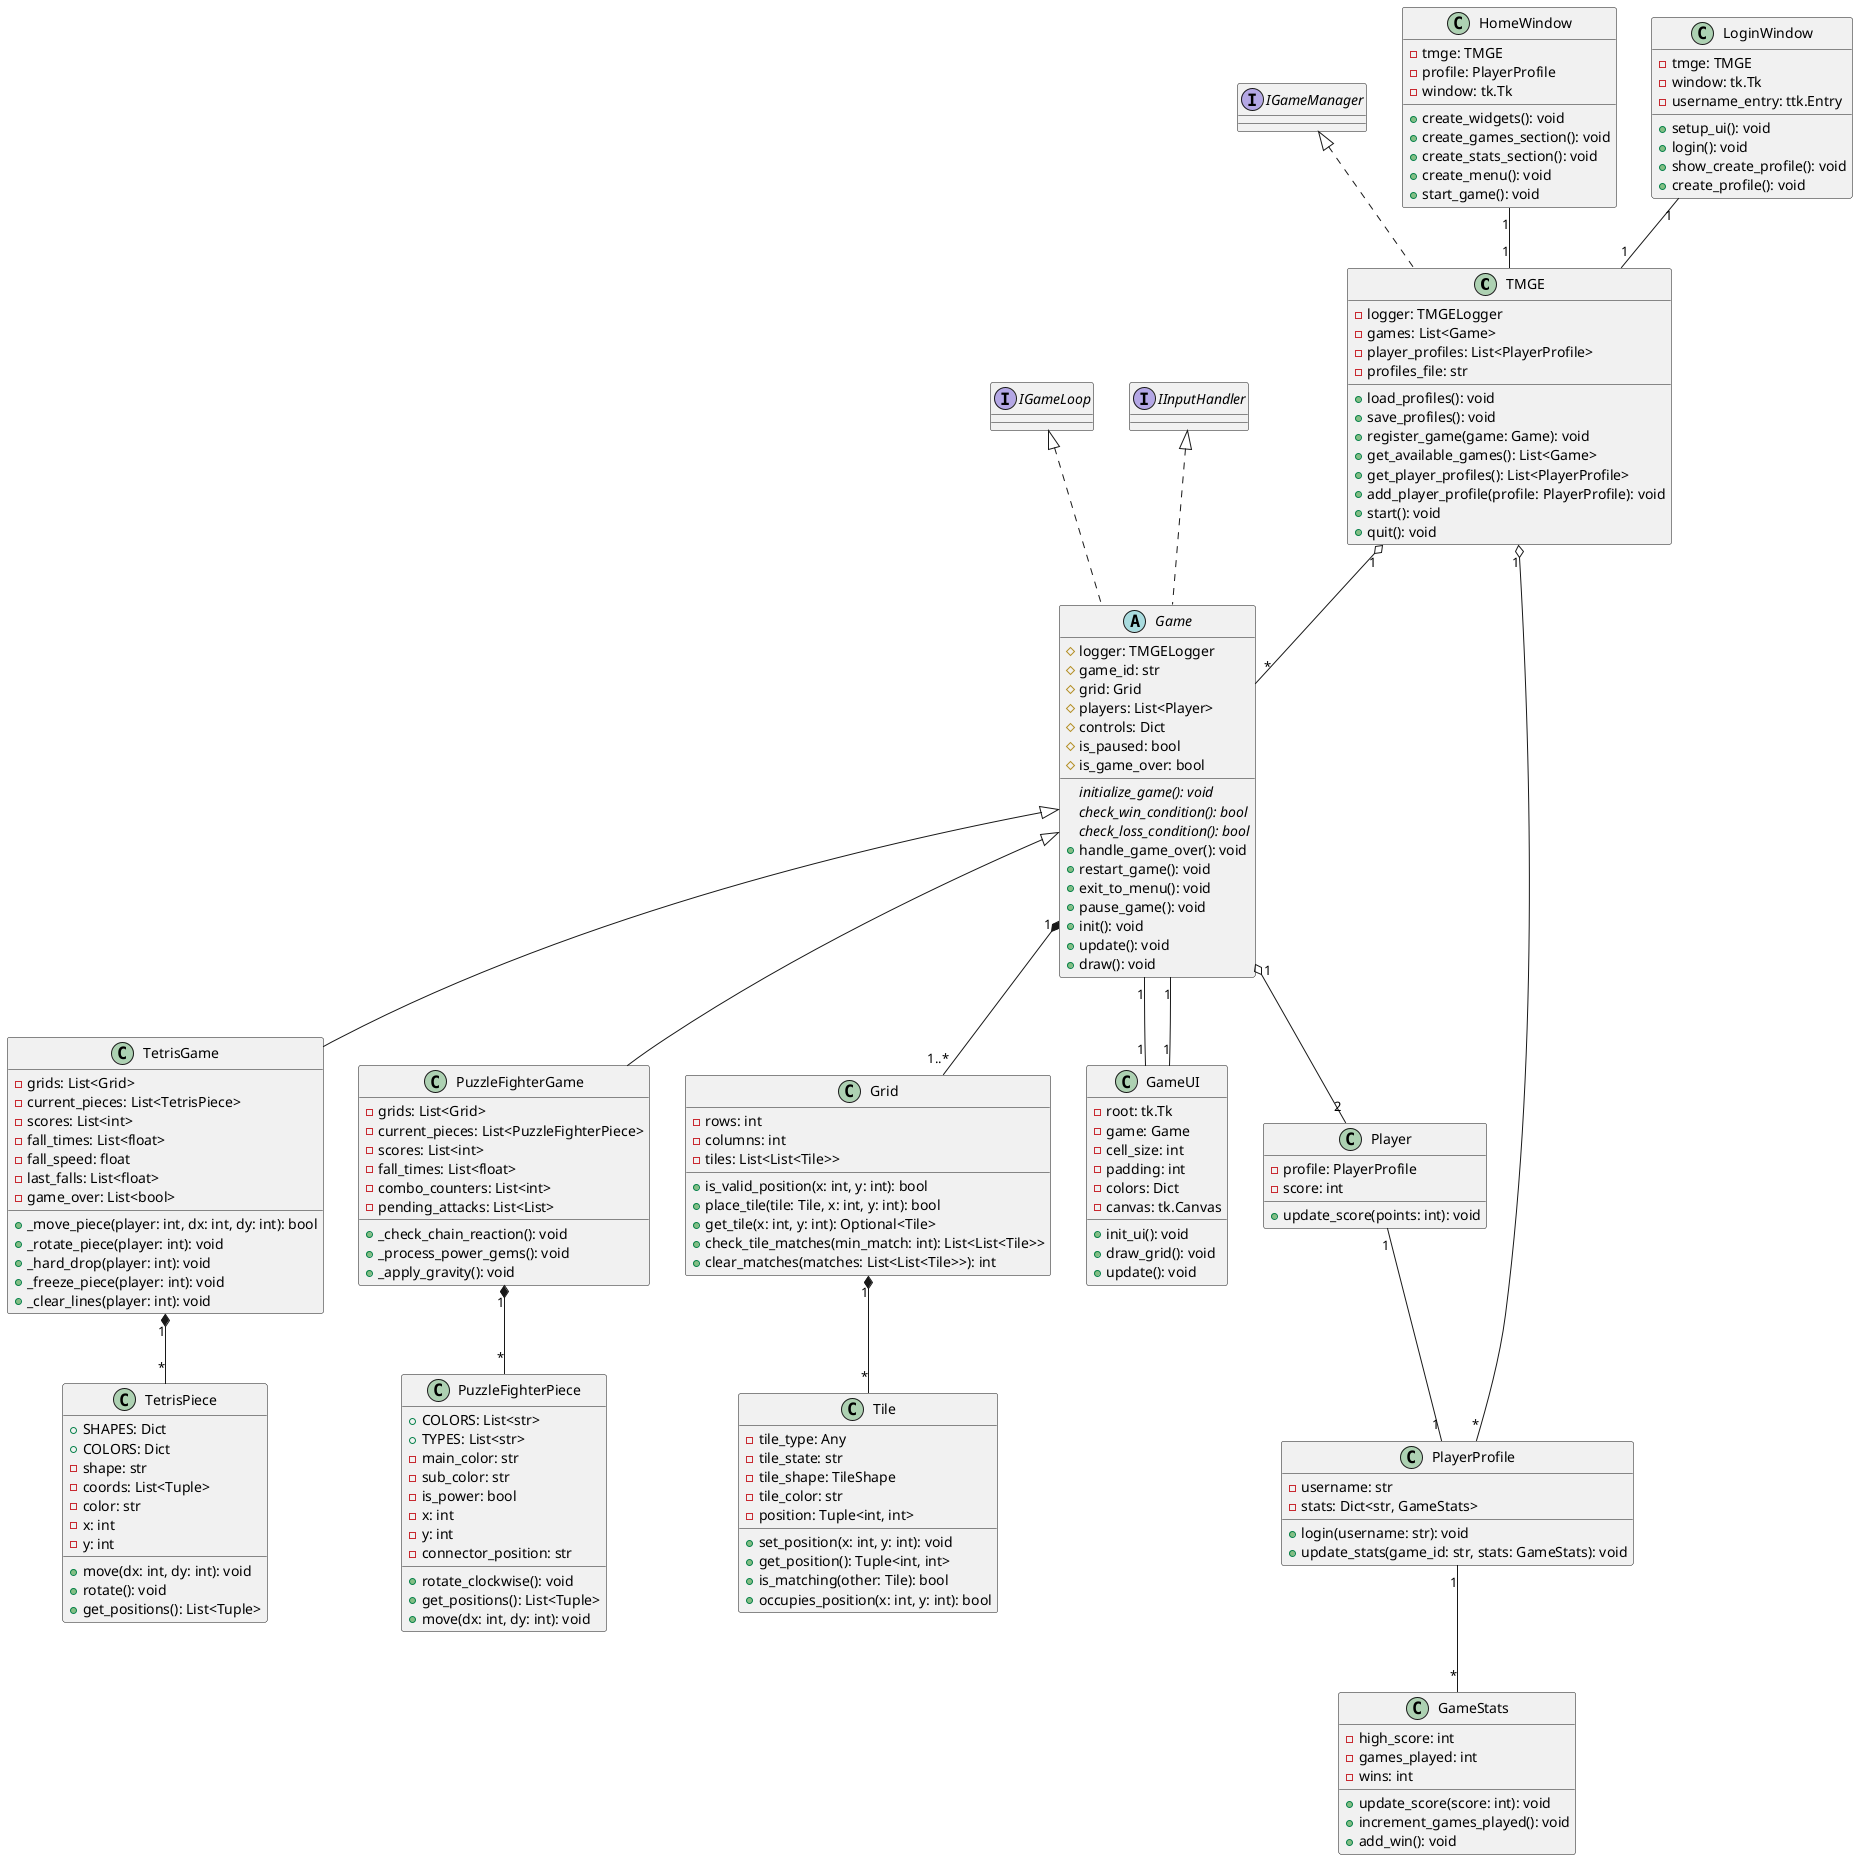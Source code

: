 @startuml
' --- Core Game Management ---
class TMGE implements IGameManager {
    -logger: TMGELogger
    -games: List<Game>
    -player_profiles: List<PlayerProfile>
    -profiles_file: str
    +load_profiles(): void
    +save_profiles(): void
    +register_game(game: Game): void
    +get_available_games(): List<Game>
    +get_player_profiles(): List<PlayerProfile>
    +add_player_profile(profile: PlayerProfile): void
    +start(): void
    +quit(): void
}

' --- Games ---
abstract class Game implements IGameLoop, IInputHandler {
    #logger: TMGELogger
    #game_id: str
    #grid: Grid
    #players: List<Player>
    #controls: Dict
    #is_paused: bool
    #is_game_over: bool
    {abstract} initialize_game(): void
    {abstract} check_win_condition(): bool
    {abstract} check_loss_condition(): bool
    +handle_game_over(): void
    +restart_game(): void
    +exit_to_menu(): void
    +pause_game(): void
    +init(): void
    +update(): void
    +draw(): void
}

class TetrisGame extends Game {
    -grids: List<Grid>
    -current_pieces: List<TetrisPiece>
    -scores: List<int>
    -fall_times: List<float>
    -fall_speed: float
    -last_falls: List<float>
    -game_over: List<bool>
    +_move_piece(player: int, dx: int, dy: int): bool
    +_rotate_piece(player: int): void
    +_hard_drop(player: int): void
    +_freeze_piece(player: int): void
    +_clear_lines(player: int): void
}

class PuzzleFighterGame extends Game {
    -grids: List<Grid>
    -current_pieces: List<PuzzleFighterPiece>
    -scores: List<int>
    -fall_times: List<float>
    -combo_counters: List<int>
    -pending_attacks: List<List>
    +_check_chain_reaction(): void
    +_process_power_gems(): void
    +_apply_gravity(): void
}

' --- Game Pieces ---
class TetrisPiece {
    +SHAPES: Dict
    +COLORS: Dict
    -shape: str
    -coords: List<Tuple>
    -color: str
    -x: int
    -y: int
    +move(dx: int, dy: int): void
    +rotate(): void
    +get_positions(): List<Tuple>
}

class PuzzleFighterPiece {
    +COLORS: List<str>
    +TYPES: List<str>
    -main_color: str
    -sub_color: str
    -is_power: bool
    -x: int
    -y: int
    -connector_position: str
    +rotate_clockwise(): void
    +get_positions(): List<Tuple>
    +move(dx: int, dy: int): void
}

' --- Grid System ---
class Grid {
    -rows: int
    -columns: int
    -tiles: List<List<Tile>>
    +is_valid_position(x: int, y: int): bool
    +place_tile(tile: Tile, x: int, y: int): bool
    +get_tile(x: int, y: int): Optional<Tile>
    +check_tile_matches(min_match: int): List<List<Tile>>
    +clear_matches(matches: List<List<Tile>>): int
}

class Tile {
    -tile_type: Any
    -tile_state: str
    -tile_shape: TileShape
    -tile_color: str
    -position: Tuple<int, int>
    +set_position(x: int, y: int): void
    +get_position(): Tuple<int, int>
    +is_matching(other: Tile): bool
    +occupies_position(x: int, y: int): bool
}

' --- UI Components ---
class GameUI {
    -root: tk.Tk
    -game: Game
    -cell_size: int
    -padding: int
    -colors: Dict
    -canvas: tk.Canvas
    +init_ui(): void
    +draw_grid(): void
    +update(): void
}

class HomeWindow {
    -tmge: TMGE
    -profile: PlayerProfile
    -window: tk.Tk
    +create_widgets(): void
    +create_games_section(): void
    +create_stats_section(): void
    +create_menu(): void
    +start_game(): void
}

class LoginWindow {
    -tmge: TMGE
    -window: tk.Tk
    -username_entry: ttk.Entry
    +setup_ui(): void
    +login(): void
    +show_create_profile(): void
    +create_profile(): void
}

' --- Player Management ---
class Player {
    -profile: PlayerProfile
    -score: int
    +update_score(points: int): void
}

class PlayerProfile {
    -username: str
    -stats: Dict<str, GameStats>
    +login(username: str): void
    +update_stats(game_id: str, stats: GameStats): void
}

class GameStats {
    -high_score: int
    -games_played: int
    -wins: int
    +update_score(score: int): void
    +increment_games_played(): void
    +add_win(): void
}

' --- Relationships ---
TMGE "1" o-- "*" Game
TMGE "1" o-- "*" PlayerProfile
Game "1" *-- "1..*" Grid
Game "1" o-- "2" Player
Game "1" -- "1" GameUI
TetrisGame "1" *-- "*" TetrisPiece
PuzzleFighterGame "1" *-- "*" PuzzleFighterPiece
Grid "1" *-- "*" Tile
Player "1" -- "1" PlayerProfile
PlayerProfile "1" -- "*" GameStats
HomeWindow "1" -- "1" TMGE
LoginWindow "1" -- "1" TMGE
GameUI "1" -- "1" Game
@enduml